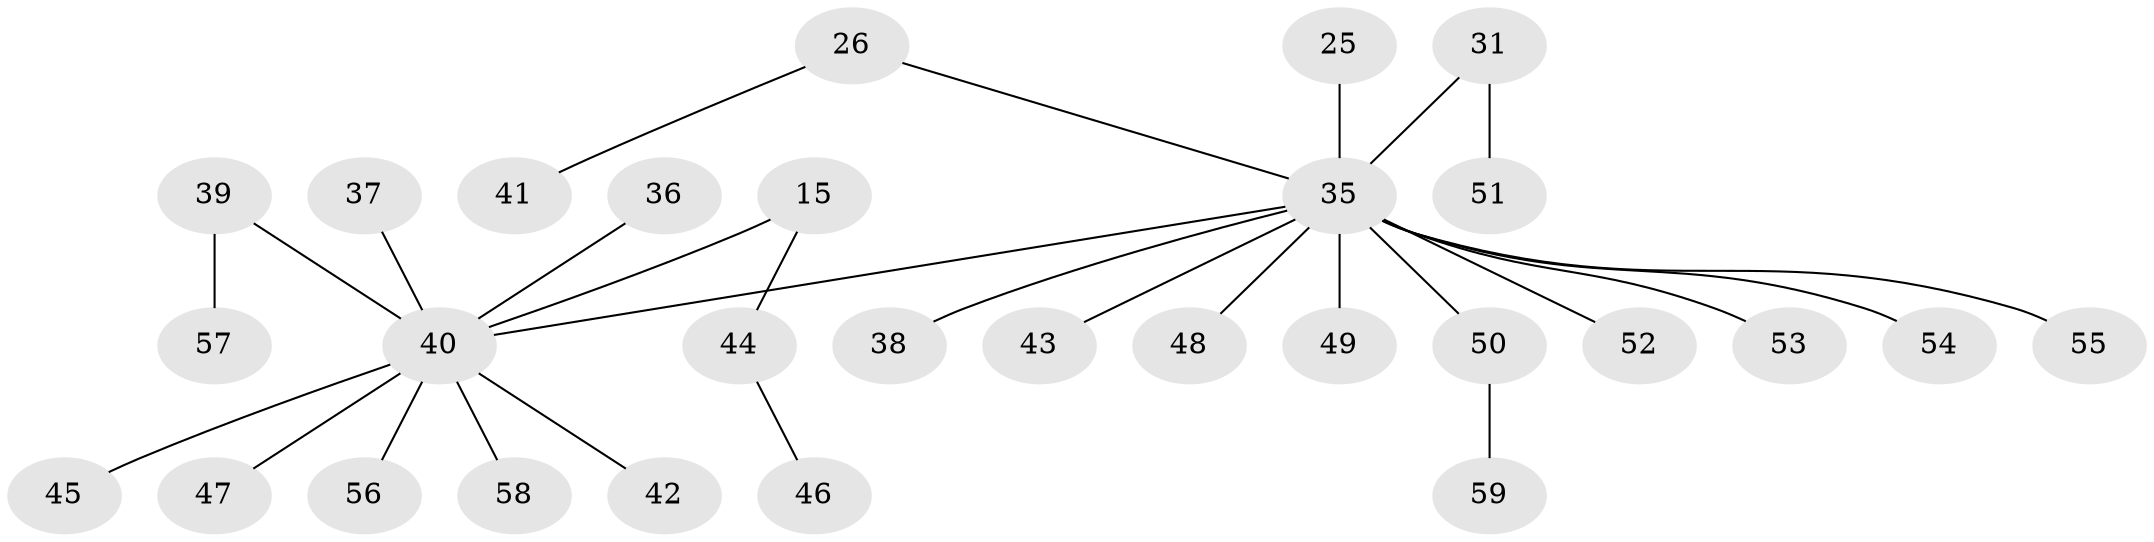 // original degree distribution, {6: 0.03389830508474576, 5: 0.01694915254237288, 2: 0.2711864406779661, 1: 0.4745762711864407, 4: 0.05084745762711865, 3: 0.15254237288135594}
// Generated by graph-tools (version 1.1) at 2025/53/03/09/25 04:53:53]
// undirected, 29 vertices, 28 edges
graph export_dot {
graph [start="1"]
  node [color=gray90,style=filled];
  15;
  25;
  26;
  31;
  35 [super="+22+34"];
  36;
  37;
  38;
  39;
  40 [super="+32+24"];
  41;
  42;
  43;
  44;
  45;
  46;
  47;
  48;
  49;
  50;
  51;
  52;
  53;
  54;
  55;
  56;
  57;
  58;
  59;
  15 -- 44;
  15 -- 40;
  25 -- 35;
  26 -- 41;
  26 -- 35;
  31 -- 51;
  31 -- 35;
  35 -- 52;
  35 -- 48;
  35 -- 38;
  35 -- 40;
  35 -- 43;
  35 -- 49;
  35 -- 50;
  35 -- 53;
  35 -- 54;
  35 -- 55;
  36 -- 40;
  37 -- 40;
  39 -- 57;
  39 -- 40;
  40 -- 47;
  40 -- 58;
  40 -- 45;
  40 -- 56;
  40 -- 42;
  44 -- 46;
  50 -- 59;
}
